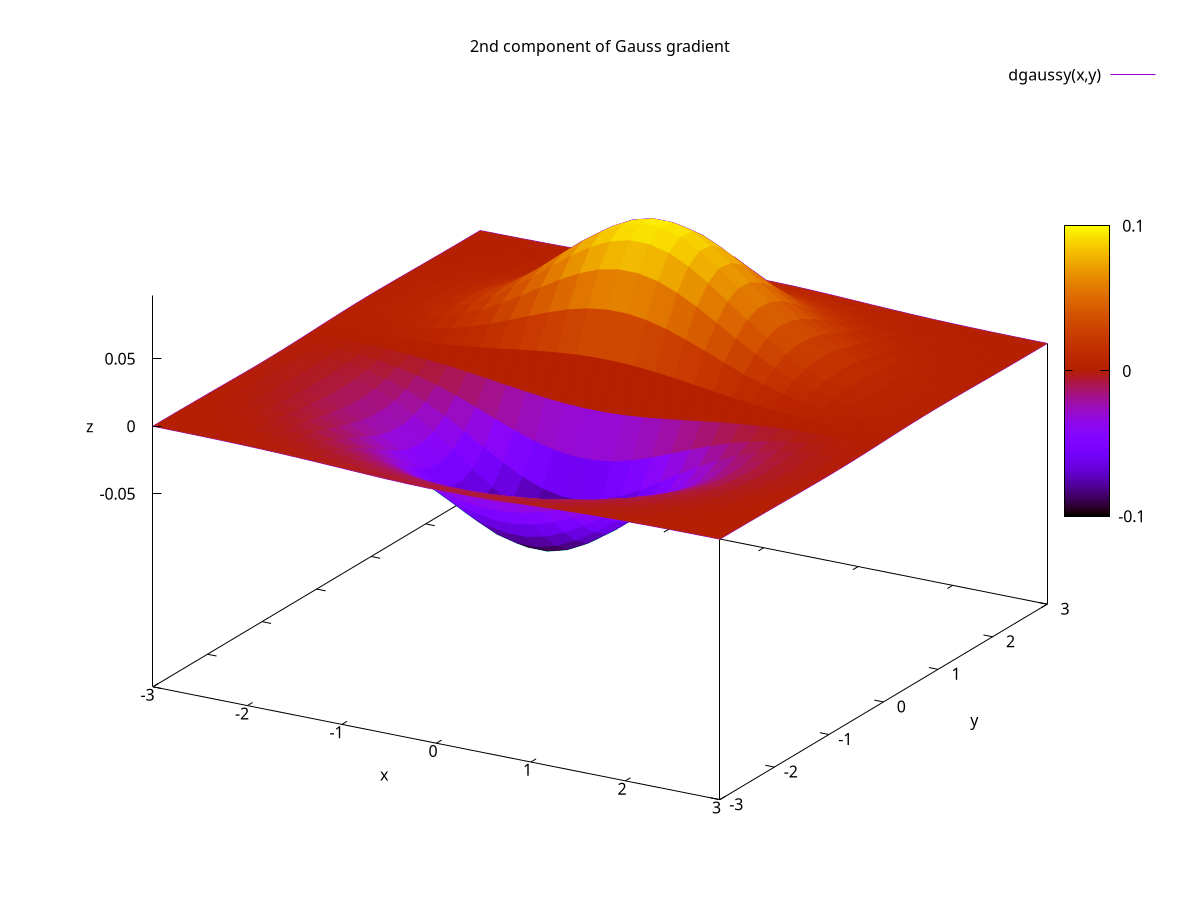 set terminal postscript eps enhanced color "NimbusSanL-Regu"30 fontfile "uhvr8a.pfb"
set output "vdgaussy.eps"
set title "2nd component of Gauss gradient"
set isosample 30
set hidden
set pm3d
set xtics 1.0
set ytics 1.0
set ztics 0.05
set cbtics 0.1
set xlabel "x"
set ylabel "y"
set zlabel "z"
SIGMA=1.0
dgaussy(x,y)=1.0/((SIGMA**4)*2*pi)*y*exp(-(x**2+y**2)/(2*(SIGMA**2)))
set zrange [dgaussy(0,-SIGMA):dgaussy(0,SIGMA)]
splot [-3:3] [-3:3] dgaussy(x,y)
# pause -1 "Hit return to continue"
